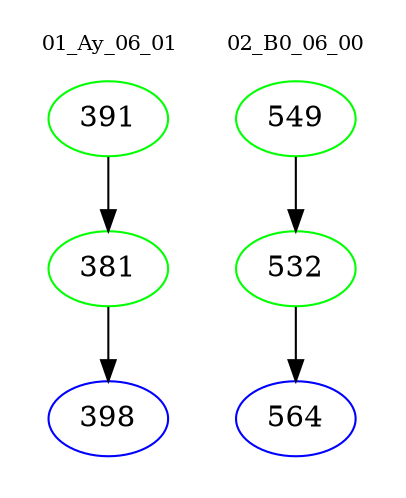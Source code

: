 digraph{
subgraph cluster_0 {
color = white
label = "01_Ay_06_01";
fontsize=10;
T0_391 [label="391", color="green"]
T0_391 -> T0_381 [color="black"]
T0_381 [label="381", color="green"]
T0_381 -> T0_398 [color="black"]
T0_398 [label="398", color="blue"]
}
subgraph cluster_1 {
color = white
label = "02_B0_06_00";
fontsize=10;
T1_549 [label="549", color="green"]
T1_549 -> T1_532 [color="black"]
T1_532 [label="532", color="green"]
T1_532 -> T1_564 [color="black"]
T1_564 [label="564", color="blue"]
}
}

